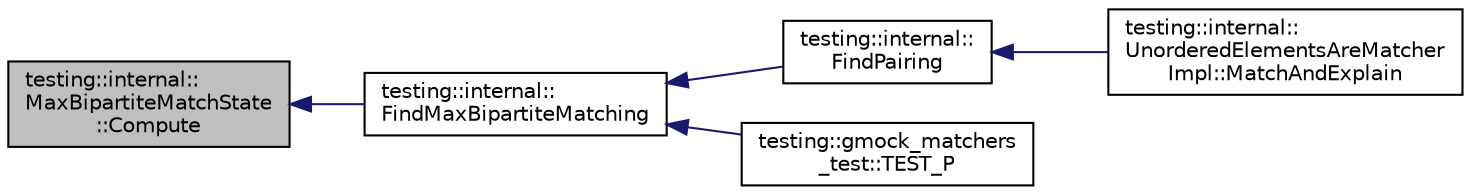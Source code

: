 digraph "testing::internal::MaxBipartiteMatchState::Compute"
{
  edge [fontname="Helvetica",fontsize="10",labelfontname="Helvetica",labelfontsize="10"];
  node [fontname="Helvetica",fontsize="10",shape=record];
  rankdir="LR";
  Node3 [label="testing::internal::\lMaxBipartiteMatchState\l::Compute",height=0.2,width=0.4,color="black", fillcolor="grey75", style="filled", fontcolor="black"];
  Node3 -> Node4 [dir="back",color="midnightblue",fontsize="10",style="solid",fontname="Helvetica"];
  Node4 [label="testing::internal::\lFindMaxBipartiteMatching",height=0.2,width=0.4,color="black", fillcolor="white", style="filled",URL="$d0/da7/namespacetesting_1_1internal.html#ae30bd8357c179334b2b09b0d689efccc"];
  Node4 -> Node5 [dir="back",color="midnightblue",fontsize="10",style="solid",fontname="Helvetica"];
  Node5 [label="testing::internal::\lFindPairing",height=0.2,width=0.4,color="black", fillcolor="white", style="filled",URL="$d0/da7/namespacetesting_1_1internal.html#af2bd2e350b56422a3d9d3b986ac1df0e"];
  Node5 -> Node6 [dir="back",color="midnightblue",fontsize="10",style="solid",fontname="Helvetica"];
  Node6 [label="testing::internal::\lUnorderedElementsAreMatcher\lImpl::MatchAndExplain",height=0.2,width=0.4,color="black", fillcolor="white", style="filled",URL="$df/df0/classtesting_1_1internal_1_1_unordered_elements_are_matcher_impl.html#a4031291eef9be8c1e9e1effdd02c4334"];
  Node4 -> Node7 [dir="back",color="midnightblue",fontsize="10",style="solid",fontname="Helvetica"];
  Node7 [label="testing::gmock_matchers\l_test::TEST_P",height=0.2,width=0.4,color="black", fillcolor="white", style="filled",URL="$d5/de1/namespacetesting_1_1gmock__matchers__test.html#a20589d957fcfe5399e249084dbc23e82"];
}

